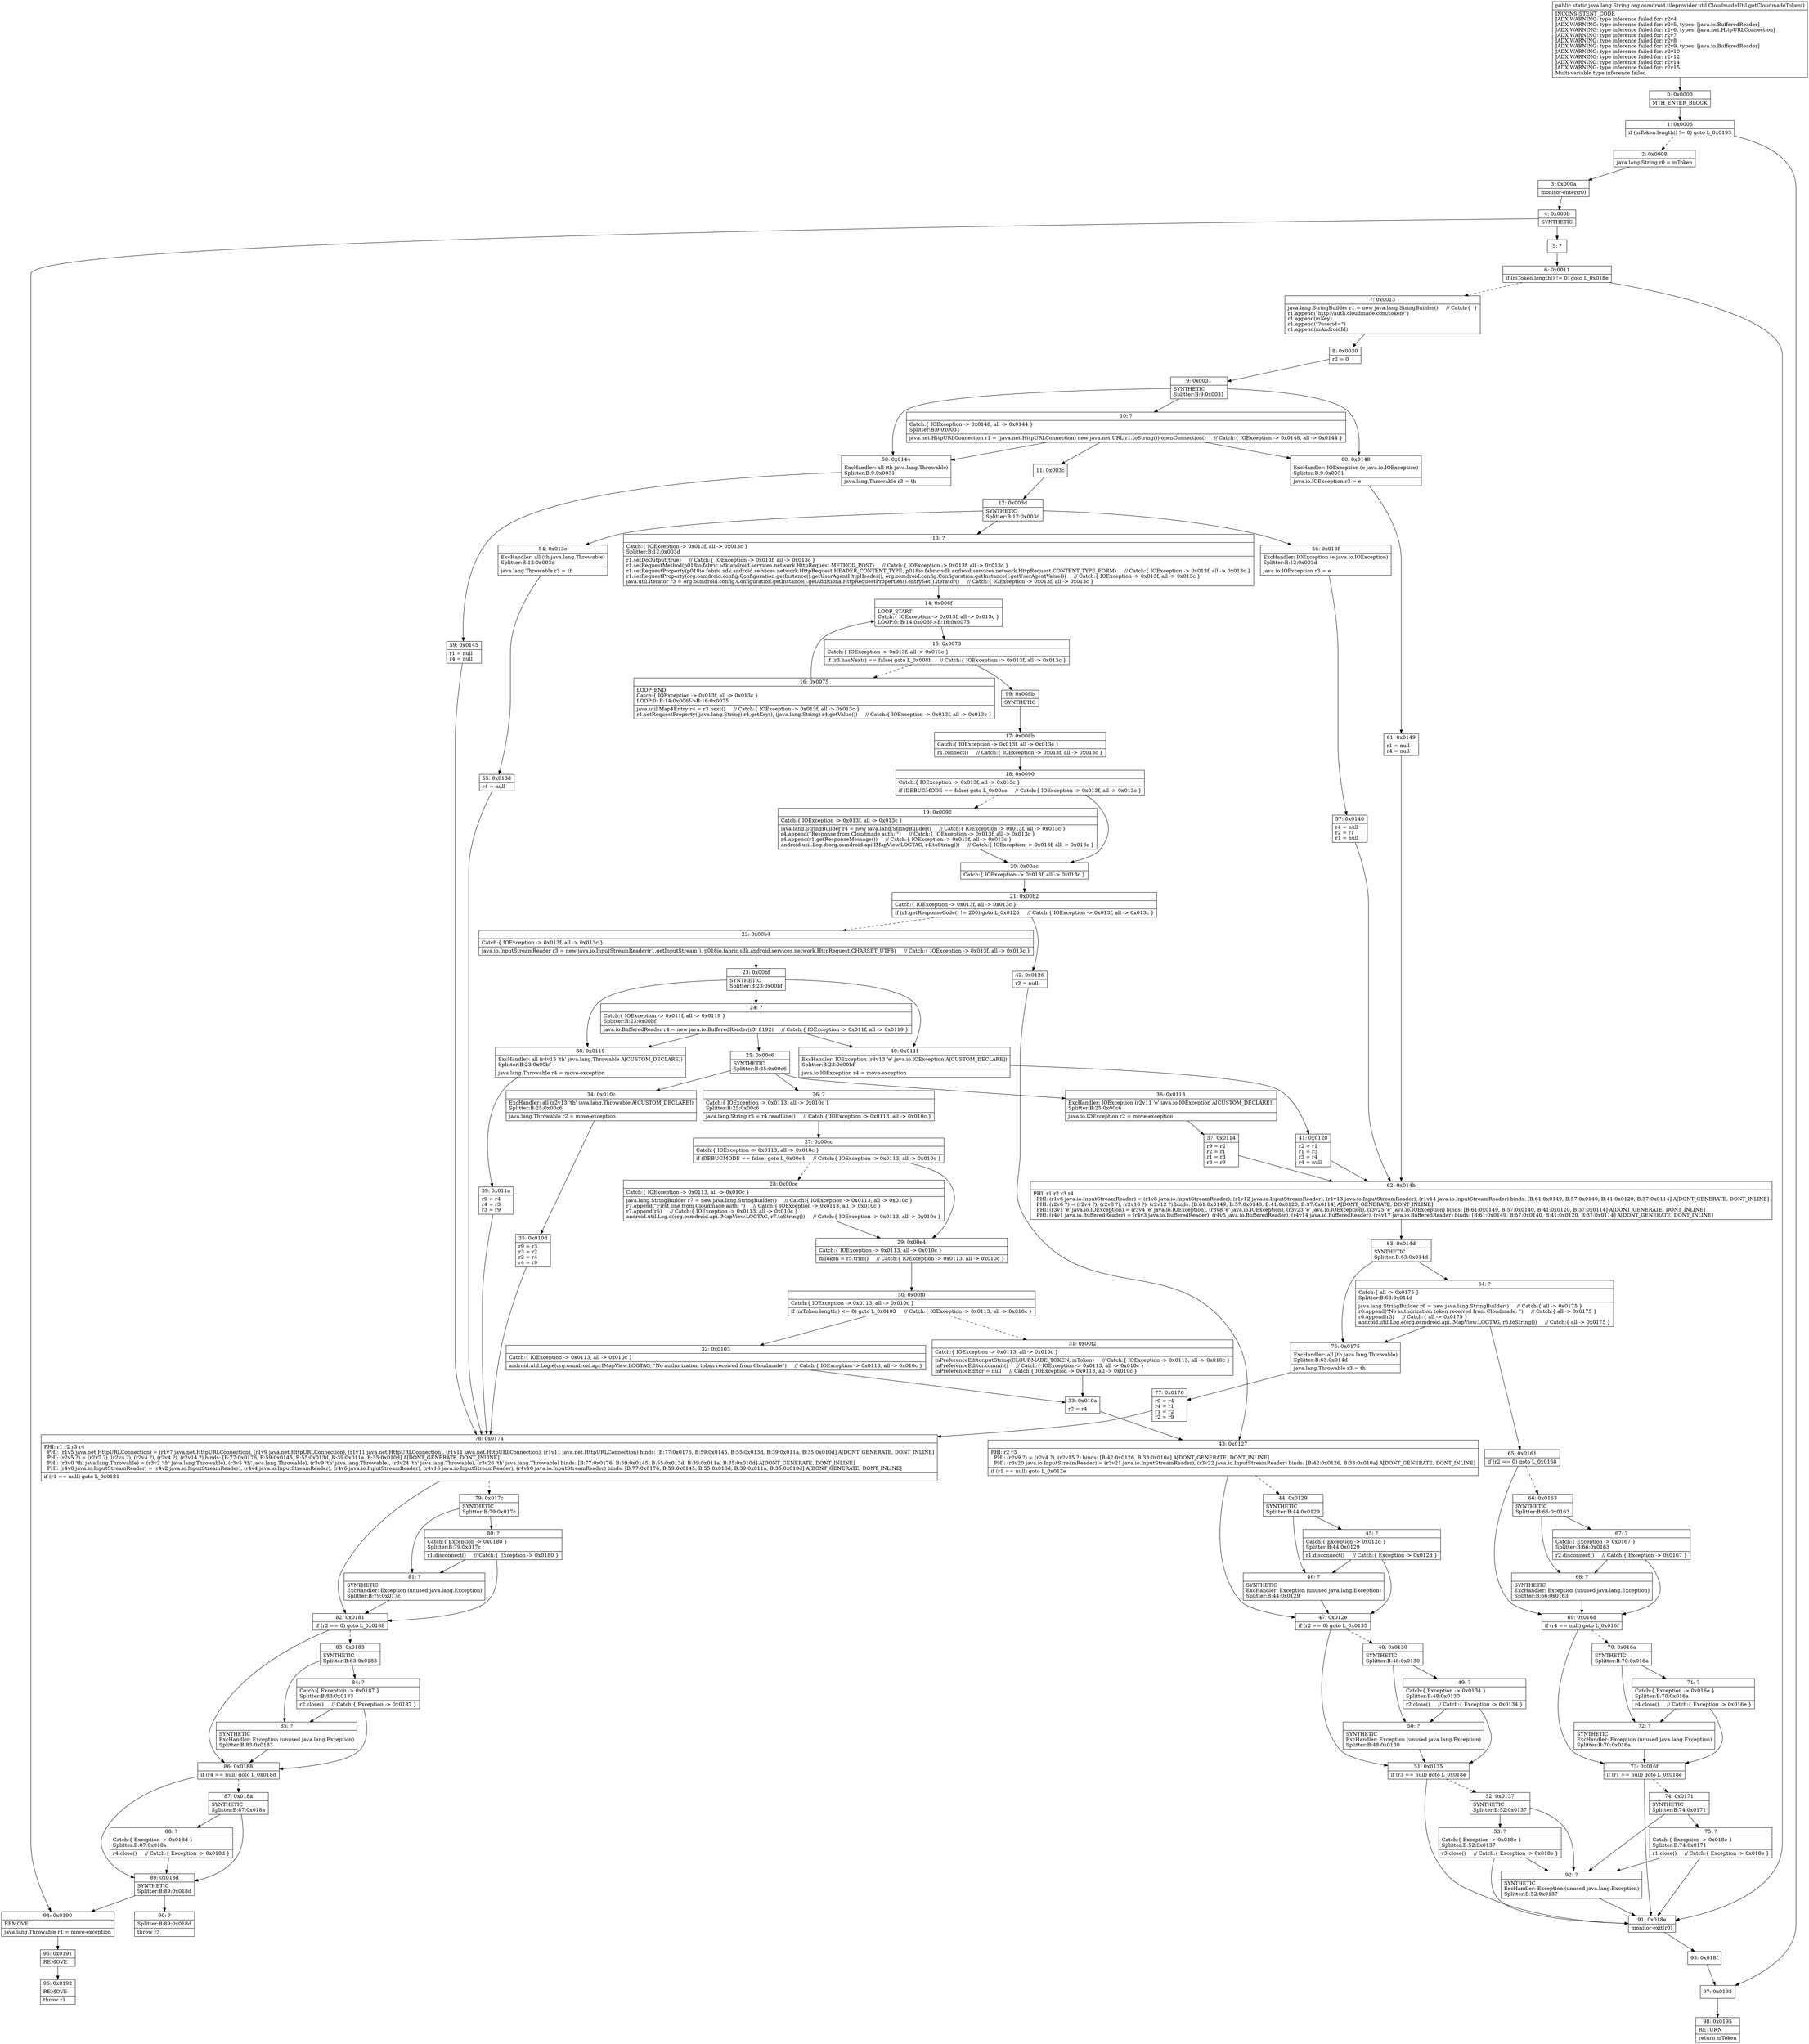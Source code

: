 digraph "CFG fororg.osmdroid.tileprovider.util.CloudmadeUtil.getCloudmadeToken()Ljava\/lang\/String;" {
Node_0 [shape=record,label="{0\:\ 0x0000|MTH_ENTER_BLOCK\l}"];
Node_1 [shape=record,label="{1\:\ 0x0006|if (mToken.length() != 0) goto L_0x0193\l}"];
Node_2 [shape=record,label="{2\:\ 0x0008|java.lang.String r0 = mToken\l}"];
Node_3 [shape=record,label="{3\:\ 0x000a|monitor\-enter(r0)\l}"];
Node_4 [shape=record,label="{4\:\ 0x000b|SYNTHETIC\l}"];
Node_5 [shape=record,label="{5\:\ ?}"];
Node_6 [shape=record,label="{6\:\ 0x0011|if (mToken.length() != 0) goto L_0x018e\l}"];
Node_7 [shape=record,label="{7\:\ 0x0013|java.lang.StringBuilder r1 = new java.lang.StringBuilder()     \/\/ Catch:\{  \}\lr1.append(\"http:\/\/auth.cloudmade.com\/token\/\")\lr1.append(mKey)\lr1.append(\"?userid=\")\lr1.append(mAndroidId)\l}"];
Node_8 [shape=record,label="{8\:\ 0x0030|r2 = 0\l}"];
Node_9 [shape=record,label="{9\:\ 0x0031|SYNTHETIC\lSplitter:B:9:0x0031\l}"];
Node_10 [shape=record,label="{10\:\ ?|Catch:\{ IOException \-\> 0x0148, all \-\> 0x0144 \}\lSplitter:B:9:0x0031\l|java.net.HttpURLConnection r1 = (java.net.HttpURLConnection) new java.net.URL(r1.toString()).openConnection()     \/\/ Catch:\{ IOException \-\> 0x0148, all \-\> 0x0144 \}\l}"];
Node_11 [shape=record,label="{11\:\ 0x003c}"];
Node_12 [shape=record,label="{12\:\ 0x003d|SYNTHETIC\lSplitter:B:12:0x003d\l}"];
Node_13 [shape=record,label="{13\:\ ?|Catch:\{ IOException \-\> 0x013f, all \-\> 0x013c \}\lSplitter:B:12:0x003d\l|r1.setDoOutput(true)     \/\/ Catch:\{ IOException \-\> 0x013f, all \-\> 0x013c \}\lr1.setRequestMethod(p018io.fabric.sdk.android.services.network.HttpRequest.METHOD_POST)     \/\/ Catch:\{ IOException \-\> 0x013f, all \-\> 0x013c \}\lr1.setRequestProperty(p018io.fabric.sdk.android.services.network.HttpRequest.HEADER_CONTENT_TYPE, p018io.fabric.sdk.android.services.network.HttpRequest.CONTENT_TYPE_FORM)     \/\/ Catch:\{ IOException \-\> 0x013f, all \-\> 0x013c \}\lr1.setRequestProperty(org.osmdroid.config.Configuration.getInstance().getUserAgentHttpHeader(), org.osmdroid.config.Configuration.getInstance().getUserAgentValue())     \/\/ Catch:\{ IOException \-\> 0x013f, all \-\> 0x013c \}\ljava.util.Iterator r3 = org.osmdroid.config.Configuration.getInstance().getAdditionalHttpRequestProperties().entrySet().iterator()     \/\/ Catch:\{ IOException \-\> 0x013f, all \-\> 0x013c \}\l}"];
Node_14 [shape=record,label="{14\:\ 0x006f|LOOP_START\lCatch:\{ IOException \-\> 0x013f, all \-\> 0x013c \}\lLOOP:0: B:14:0x006f\-\>B:16:0x0075\l}"];
Node_15 [shape=record,label="{15\:\ 0x0073|Catch:\{ IOException \-\> 0x013f, all \-\> 0x013c \}\l|if (r3.hasNext() == false) goto L_0x008b     \/\/ Catch:\{ IOException \-\> 0x013f, all \-\> 0x013c \}\l}"];
Node_16 [shape=record,label="{16\:\ 0x0075|LOOP_END\lCatch:\{ IOException \-\> 0x013f, all \-\> 0x013c \}\lLOOP:0: B:14:0x006f\-\>B:16:0x0075\l|java.util.Map$Entry r4 = r3.next()     \/\/ Catch:\{ IOException \-\> 0x013f, all \-\> 0x013c \}\lr1.setRequestProperty((java.lang.String) r4.getKey(), (java.lang.String) r4.getValue())     \/\/ Catch:\{ IOException \-\> 0x013f, all \-\> 0x013c \}\l}"];
Node_17 [shape=record,label="{17\:\ 0x008b|Catch:\{ IOException \-\> 0x013f, all \-\> 0x013c \}\l|r1.connect()     \/\/ Catch:\{ IOException \-\> 0x013f, all \-\> 0x013c \}\l}"];
Node_18 [shape=record,label="{18\:\ 0x0090|Catch:\{ IOException \-\> 0x013f, all \-\> 0x013c \}\l|if (DEBUGMODE == false) goto L_0x00ac     \/\/ Catch:\{ IOException \-\> 0x013f, all \-\> 0x013c \}\l}"];
Node_19 [shape=record,label="{19\:\ 0x0092|Catch:\{ IOException \-\> 0x013f, all \-\> 0x013c \}\l|java.lang.StringBuilder r4 = new java.lang.StringBuilder()     \/\/ Catch:\{ IOException \-\> 0x013f, all \-\> 0x013c \}\lr4.append(\"Response from Cloudmade auth: \")     \/\/ Catch:\{ IOException \-\> 0x013f, all \-\> 0x013c \}\lr4.append(r1.getResponseMessage())     \/\/ Catch:\{ IOException \-\> 0x013f, all \-\> 0x013c \}\landroid.util.Log.d(org.osmdroid.api.IMapView.LOGTAG, r4.toString())     \/\/ Catch:\{ IOException \-\> 0x013f, all \-\> 0x013c \}\l}"];
Node_20 [shape=record,label="{20\:\ 0x00ac|Catch:\{ IOException \-\> 0x013f, all \-\> 0x013c \}\l}"];
Node_21 [shape=record,label="{21\:\ 0x00b2|Catch:\{ IOException \-\> 0x013f, all \-\> 0x013c \}\l|if (r1.getResponseCode() != 200) goto L_0x0126     \/\/ Catch:\{ IOException \-\> 0x013f, all \-\> 0x013c \}\l}"];
Node_22 [shape=record,label="{22\:\ 0x00b4|Catch:\{ IOException \-\> 0x013f, all \-\> 0x013c \}\l|java.io.InputStreamReader r3 = new java.io.InputStreamReader(r1.getInputStream(), p018io.fabric.sdk.android.services.network.HttpRequest.CHARSET_UTF8)     \/\/ Catch:\{ IOException \-\> 0x013f, all \-\> 0x013c \}\l}"];
Node_23 [shape=record,label="{23\:\ 0x00bf|SYNTHETIC\lSplitter:B:23:0x00bf\l}"];
Node_24 [shape=record,label="{24\:\ ?|Catch:\{ IOException \-\> 0x011f, all \-\> 0x0119 \}\lSplitter:B:23:0x00bf\l|java.io.BufferedReader r4 = new java.io.BufferedReader(r3, 8192)     \/\/ Catch:\{ IOException \-\> 0x011f, all \-\> 0x0119 \}\l}"];
Node_25 [shape=record,label="{25\:\ 0x00c6|SYNTHETIC\lSplitter:B:25:0x00c6\l}"];
Node_26 [shape=record,label="{26\:\ ?|Catch:\{ IOException \-\> 0x0113, all \-\> 0x010c \}\lSplitter:B:25:0x00c6\l|java.lang.String r5 = r4.readLine()     \/\/ Catch:\{ IOException \-\> 0x0113, all \-\> 0x010c \}\l}"];
Node_27 [shape=record,label="{27\:\ 0x00cc|Catch:\{ IOException \-\> 0x0113, all \-\> 0x010c \}\l|if (DEBUGMODE == false) goto L_0x00e4     \/\/ Catch:\{ IOException \-\> 0x0113, all \-\> 0x010c \}\l}"];
Node_28 [shape=record,label="{28\:\ 0x00ce|Catch:\{ IOException \-\> 0x0113, all \-\> 0x010c \}\l|java.lang.StringBuilder r7 = new java.lang.StringBuilder()     \/\/ Catch:\{ IOException \-\> 0x0113, all \-\> 0x010c \}\lr7.append(\"First line from Cloudmade auth: \")     \/\/ Catch:\{ IOException \-\> 0x0113, all \-\> 0x010c \}\lr7.append(r5)     \/\/ Catch:\{ IOException \-\> 0x0113, all \-\> 0x010c \}\landroid.util.Log.d(org.osmdroid.api.IMapView.LOGTAG, r7.toString())     \/\/ Catch:\{ IOException \-\> 0x0113, all \-\> 0x010c \}\l}"];
Node_29 [shape=record,label="{29\:\ 0x00e4|Catch:\{ IOException \-\> 0x0113, all \-\> 0x010c \}\l|mToken = r5.trim()     \/\/ Catch:\{ IOException \-\> 0x0113, all \-\> 0x010c \}\l}"];
Node_30 [shape=record,label="{30\:\ 0x00f0|Catch:\{ IOException \-\> 0x0113, all \-\> 0x010c \}\l|if (mToken.length() \<= 0) goto L_0x0103     \/\/ Catch:\{ IOException \-\> 0x0113, all \-\> 0x010c \}\l}"];
Node_31 [shape=record,label="{31\:\ 0x00f2|Catch:\{ IOException \-\> 0x0113, all \-\> 0x010c \}\l|mPreferenceEditor.putString(CLOUDMADE_TOKEN, mToken)     \/\/ Catch:\{ IOException \-\> 0x0113, all \-\> 0x010c \}\lmPreferenceEditor.commit()     \/\/ Catch:\{ IOException \-\> 0x0113, all \-\> 0x010c \}\lmPreferenceEditor = null     \/\/ Catch:\{ IOException \-\> 0x0113, all \-\> 0x010c \}\l}"];
Node_32 [shape=record,label="{32\:\ 0x0103|Catch:\{ IOException \-\> 0x0113, all \-\> 0x010c \}\l|android.util.Log.e(org.osmdroid.api.IMapView.LOGTAG, \"No authorization token received from Cloudmade\")     \/\/ Catch:\{ IOException \-\> 0x0113, all \-\> 0x010c \}\l}"];
Node_33 [shape=record,label="{33\:\ 0x010a|r2 = r4\l}"];
Node_34 [shape=record,label="{34\:\ 0x010c|ExcHandler: all (r2v13 'th' java.lang.Throwable A[CUSTOM_DECLARE])\lSplitter:B:25:0x00c6\l|java.lang.Throwable r2 = move\-exception\l}"];
Node_35 [shape=record,label="{35\:\ 0x010d|r9 = r3\lr3 = r2\lr2 = r4\lr4 = r9\l}"];
Node_36 [shape=record,label="{36\:\ 0x0113|ExcHandler: IOException (r2v11 'e' java.io.IOException A[CUSTOM_DECLARE])\lSplitter:B:25:0x00c6\l|java.io.IOException r2 = move\-exception\l}"];
Node_37 [shape=record,label="{37\:\ 0x0114|r9 = r2\lr2 = r1\lr1 = r3\lr3 = r9\l}"];
Node_38 [shape=record,label="{38\:\ 0x0119|ExcHandler: all (r4v15 'th' java.lang.Throwable A[CUSTOM_DECLARE])\lSplitter:B:23:0x00bf\l|java.lang.Throwable r4 = move\-exception\l}"];
Node_39 [shape=record,label="{39\:\ 0x011a|r9 = r4\lr4 = r3\lr3 = r9\l}"];
Node_40 [shape=record,label="{40\:\ 0x011f|ExcHandler: IOException (r4v13 'e' java.io.IOException A[CUSTOM_DECLARE])\lSplitter:B:23:0x00bf\l|java.io.IOException r4 = move\-exception\l}"];
Node_41 [shape=record,label="{41\:\ 0x0120|r2 = r1\lr1 = r3\lr3 = r4\lr4 = null\l}"];
Node_42 [shape=record,label="{42\:\ 0x0126|r3 = null\l}"];
Node_43 [shape=record,label="{43\:\ 0x0127|PHI: r2 r3 \l  PHI: (r2v9 ?) = (r2v4 ?), (r2v15 ?) binds: [B:42:0x0126, B:33:0x010a] A[DONT_GENERATE, DONT_INLINE]\l  PHI: (r3v20 java.io.InputStreamReader) = (r3v21 java.io.InputStreamReader), (r3v22 java.io.InputStreamReader) binds: [B:42:0x0126, B:33:0x010a] A[DONT_GENERATE, DONT_INLINE]\l|if (r1 == null) goto L_0x012e\l}"];
Node_44 [shape=record,label="{44\:\ 0x0129|SYNTHETIC\lSplitter:B:44:0x0129\l}"];
Node_45 [shape=record,label="{45\:\ ?|Catch:\{ Exception \-\> 0x012d \}\lSplitter:B:44:0x0129\l|r1.disconnect()     \/\/ Catch:\{ Exception \-\> 0x012d \}\l}"];
Node_46 [shape=record,label="{46\:\ ?|SYNTHETIC\lExcHandler: Exception (unused java.lang.Exception)\lSplitter:B:44:0x0129\l}"];
Node_47 [shape=record,label="{47\:\ 0x012e|if (r2 == 0) goto L_0x0135\l}"];
Node_48 [shape=record,label="{48\:\ 0x0130|SYNTHETIC\lSplitter:B:48:0x0130\l}"];
Node_49 [shape=record,label="{49\:\ ?|Catch:\{ Exception \-\> 0x0134 \}\lSplitter:B:48:0x0130\l|r2.close()     \/\/ Catch:\{ Exception \-\> 0x0134 \}\l}"];
Node_50 [shape=record,label="{50\:\ ?|SYNTHETIC\lExcHandler: Exception (unused java.lang.Exception)\lSplitter:B:48:0x0130\l}"];
Node_51 [shape=record,label="{51\:\ 0x0135|if (r3 == null) goto L_0x018e\l}"];
Node_52 [shape=record,label="{52\:\ 0x0137|SYNTHETIC\lSplitter:B:52:0x0137\l}"];
Node_53 [shape=record,label="{53\:\ ?|Catch:\{ Exception \-\> 0x018e \}\lSplitter:B:52:0x0137\l|r3.close()     \/\/ Catch:\{ Exception \-\> 0x018e \}\l}"];
Node_54 [shape=record,label="{54\:\ 0x013c|ExcHandler: all (th java.lang.Throwable)\lSplitter:B:12:0x003d\l|java.lang.Throwable r3 = th\l}"];
Node_55 [shape=record,label="{55\:\ 0x013d|r4 = null\l}"];
Node_56 [shape=record,label="{56\:\ 0x013f|ExcHandler: IOException (e java.io.IOException)\lSplitter:B:12:0x003d\l|java.io.IOException r3 = e\l}"];
Node_57 [shape=record,label="{57\:\ 0x0140|r4 = null\lr2 = r1\lr1 = null\l}"];
Node_58 [shape=record,label="{58\:\ 0x0144|ExcHandler: all (th java.lang.Throwable)\lSplitter:B:9:0x0031\l|java.lang.Throwable r3 = th\l}"];
Node_59 [shape=record,label="{59\:\ 0x0145|r1 = null\lr4 = null\l}"];
Node_60 [shape=record,label="{60\:\ 0x0148|ExcHandler: IOException (e java.io.IOException)\lSplitter:B:9:0x0031\l|java.io.IOException r3 = e\l}"];
Node_61 [shape=record,label="{61\:\ 0x0149|r1 = null\lr4 = null\l}"];
Node_62 [shape=record,label="{62\:\ 0x014b|PHI: r1 r2 r3 r4 \l  PHI: (r1v6 java.io.InputStreamReader) = (r1v8 java.io.InputStreamReader), (r1v12 java.io.InputStreamReader), (r1v13 java.io.InputStreamReader), (r1v14 java.io.InputStreamReader) binds: [B:61:0x0149, B:57:0x0140, B:41:0x0120, B:37:0x0114] A[DONT_GENERATE, DONT_INLINE]\l  PHI: (r2v6 ?) = (r2v4 ?), (r2v8 ?), (r2v10 ?), (r2v12 ?) binds: [B:61:0x0149, B:57:0x0140, B:41:0x0120, B:37:0x0114] A[DONT_GENERATE, DONT_INLINE]\l  PHI: (r3v1 'e' java.io.IOException) = (r3v4 'e' java.io.IOException), (r3v8 'e' java.io.IOException), (r3v23 'e' java.io.IOException), (r3v25 'e' java.io.IOException) binds: [B:61:0x0149, B:57:0x0140, B:41:0x0120, B:37:0x0114] A[DONT_GENERATE, DONT_INLINE]\l  PHI: (r4v1 java.io.BufferedReader) = (r4v3 java.io.BufferedReader), (r4v5 java.io.BufferedReader), (r4v14 java.io.BufferedReader), (r4v17 java.io.BufferedReader) binds: [B:61:0x0149, B:57:0x0140, B:41:0x0120, B:37:0x0114] A[DONT_GENERATE, DONT_INLINE]\l}"];
Node_63 [shape=record,label="{63\:\ 0x014d|SYNTHETIC\lSplitter:B:63:0x014d\l}"];
Node_64 [shape=record,label="{64\:\ ?|Catch:\{ all \-\> 0x0175 \}\lSplitter:B:63:0x014d\l|java.lang.StringBuilder r6 = new java.lang.StringBuilder()     \/\/ Catch:\{ all \-\> 0x0175 \}\lr6.append(\"No authorization token received from Cloudmade: \")     \/\/ Catch:\{ all \-\> 0x0175 \}\lr6.append(r3)     \/\/ Catch:\{ all \-\> 0x0175 \}\landroid.util.Log.e(org.osmdroid.api.IMapView.LOGTAG, r6.toString())     \/\/ Catch:\{ all \-\> 0x0175 \}\l}"];
Node_65 [shape=record,label="{65\:\ 0x0161|if (r2 == 0) goto L_0x0168\l}"];
Node_66 [shape=record,label="{66\:\ 0x0163|SYNTHETIC\lSplitter:B:66:0x0163\l}"];
Node_67 [shape=record,label="{67\:\ ?|Catch:\{ Exception \-\> 0x0167 \}\lSplitter:B:66:0x0163\l|r2.disconnect()     \/\/ Catch:\{ Exception \-\> 0x0167 \}\l}"];
Node_68 [shape=record,label="{68\:\ ?|SYNTHETIC\lExcHandler: Exception (unused java.lang.Exception)\lSplitter:B:66:0x0163\l}"];
Node_69 [shape=record,label="{69\:\ 0x0168|if (r4 == null) goto L_0x016f\l}"];
Node_70 [shape=record,label="{70\:\ 0x016a|SYNTHETIC\lSplitter:B:70:0x016a\l}"];
Node_71 [shape=record,label="{71\:\ ?|Catch:\{ Exception \-\> 0x016e \}\lSplitter:B:70:0x016a\l|r4.close()     \/\/ Catch:\{ Exception \-\> 0x016e \}\l}"];
Node_72 [shape=record,label="{72\:\ ?|SYNTHETIC\lExcHandler: Exception (unused java.lang.Exception)\lSplitter:B:70:0x016a\l}"];
Node_73 [shape=record,label="{73\:\ 0x016f|if (r1 == null) goto L_0x018e\l}"];
Node_74 [shape=record,label="{74\:\ 0x0171|SYNTHETIC\lSplitter:B:74:0x0171\l}"];
Node_75 [shape=record,label="{75\:\ ?|Catch:\{ Exception \-\> 0x018e \}\lSplitter:B:74:0x0171\l|r1.close()     \/\/ Catch:\{ Exception \-\> 0x018e \}\l}"];
Node_76 [shape=record,label="{76\:\ 0x0175|ExcHandler: all (th java.lang.Throwable)\lSplitter:B:63:0x014d\l|java.lang.Throwable r3 = th\l}"];
Node_77 [shape=record,label="{77\:\ 0x0176|r9 = r4\lr4 = r1\lr1 = r2\lr2 = r9\l}"];
Node_78 [shape=record,label="{78\:\ 0x017a|PHI: r1 r2 r3 r4 \l  PHI: (r1v5 java.net.HttpURLConnection) = (r1v7 java.net.HttpURLConnection), (r1v9 java.net.HttpURLConnection), (r1v11 java.net.HttpURLConnection), (r1v11 java.net.HttpURLConnection), (r1v11 java.net.HttpURLConnection) binds: [B:77:0x0176, B:59:0x0145, B:55:0x013d, B:39:0x011a, B:35:0x010d] A[DONT_GENERATE, DONT_INLINE]\l  PHI: (r2v5 ?) = (r2v7 ?), (r2v4 ?), (r2v4 ?), (r2v4 ?), (r2v14 ?) binds: [B:77:0x0176, B:59:0x0145, B:55:0x013d, B:39:0x011a, B:35:0x010d] A[DONT_GENERATE, DONT_INLINE]\l  PHI: (r3v0 'th' java.lang.Throwable) = (r3v2 'th' java.lang.Throwable), (r3v5 'th' java.lang.Throwable), (r3v9 'th' java.lang.Throwable), (r3v24 'th' java.lang.Throwable), (r3v26 'th' java.lang.Throwable) binds: [B:77:0x0176, B:59:0x0145, B:55:0x013d, B:39:0x011a, B:35:0x010d] A[DONT_GENERATE, DONT_INLINE]\l  PHI: (r4v0 java.io.InputStreamReader) = (r4v2 java.io.InputStreamReader), (r4v4 java.io.InputStreamReader), (r4v6 java.io.InputStreamReader), (r4v16 java.io.InputStreamReader), (r4v18 java.io.InputStreamReader) binds: [B:77:0x0176, B:59:0x0145, B:55:0x013d, B:39:0x011a, B:35:0x010d] A[DONT_GENERATE, DONT_INLINE]\l|if (r1 == null) goto L_0x0181\l}"];
Node_79 [shape=record,label="{79\:\ 0x017c|SYNTHETIC\lSplitter:B:79:0x017c\l}"];
Node_80 [shape=record,label="{80\:\ ?|Catch:\{ Exception \-\> 0x0180 \}\lSplitter:B:79:0x017c\l|r1.disconnect()     \/\/ Catch:\{ Exception \-\> 0x0180 \}\l}"];
Node_81 [shape=record,label="{81\:\ ?|SYNTHETIC\lExcHandler: Exception (unused java.lang.Exception)\lSplitter:B:79:0x017c\l}"];
Node_82 [shape=record,label="{82\:\ 0x0181|if (r2 == 0) goto L_0x0188\l}"];
Node_83 [shape=record,label="{83\:\ 0x0183|SYNTHETIC\lSplitter:B:83:0x0183\l}"];
Node_84 [shape=record,label="{84\:\ ?|Catch:\{ Exception \-\> 0x0187 \}\lSplitter:B:83:0x0183\l|r2.close()     \/\/ Catch:\{ Exception \-\> 0x0187 \}\l}"];
Node_85 [shape=record,label="{85\:\ ?|SYNTHETIC\lExcHandler: Exception (unused java.lang.Exception)\lSplitter:B:83:0x0183\l}"];
Node_86 [shape=record,label="{86\:\ 0x0188|if (r4 == null) goto L_0x018d\l}"];
Node_87 [shape=record,label="{87\:\ 0x018a|SYNTHETIC\lSplitter:B:87:0x018a\l}"];
Node_88 [shape=record,label="{88\:\ ?|Catch:\{ Exception \-\> 0x018d \}\lSplitter:B:87:0x018a\l|r4.close()     \/\/ Catch:\{ Exception \-\> 0x018d \}\l}"];
Node_89 [shape=record,label="{89\:\ 0x018d|SYNTHETIC\lSplitter:B:89:0x018d\l}"];
Node_90 [shape=record,label="{90\:\ ?|Splitter:B:89:0x018d\l|throw r3\l}"];
Node_91 [shape=record,label="{91\:\ 0x018e|monitor\-exit(r0)\l}"];
Node_92 [shape=record,label="{92\:\ ?|SYNTHETIC\lExcHandler: Exception (unused java.lang.Exception)\lSplitter:B:52:0x0137\l}"];
Node_93 [shape=record,label="{93\:\ 0x018f}"];
Node_94 [shape=record,label="{94\:\ 0x0190|REMOVE\l|java.lang.Throwable r1 = move\-exception\l}"];
Node_95 [shape=record,label="{95\:\ 0x0191|REMOVE\l}"];
Node_96 [shape=record,label="{96\:\ 0x0192|REMOVE\l|throw r1\l}"];
Node_97 [shape=record,label="{97\:\ 0x0193}"];
Node_98 [shape=record,label="{98\:\ 0x0195|RETURN\l|return mToken\l}"];
Node_99 [shape=record,label="{99\:\ 0x008b|SYNTHETIC\l}"];
MethodNode[shape=record,label="{public static java.lang.String org.osmdroid.tileprovider.util.CloudmadeUtil.getCloudmadeToken()  | INCONSISTENT_CODE\lJADX WARNING: type inference failed for: r2v4\lJADX WARNING: type inference failed for: r2v5, types: [java.io.BufferedReader]\lJADX WARNING: type inference failed for: r2v6, types: [java.net.HttpURLConnection]\lJADX WARNING: type inference failed for: r2v7\lJADX WARNING: type inference failed for: r2v8\lJADX WARNING: type inference failed for: r2v9, types: [java.io.BufferedReader]\lJADX WARNING: type inference failed for: r2v10\lJADX WARNING: type inference failed for: r2v12\lJADX WARNING: type inference failed for: r2v14\lJADX WARNING: type inference failed for: r2v15\lMulti\-variable type inference failed\l}"];
MethodNode -> Node_0;
Node_0 -> Node_1;
Node_1 -> Node_2[style=dashed];
Node_1 -> Node_97;
Node_2 -> Node_3;
Node_3 -> Node_4;
Node_4 -> Node_5;
Node_4 -> Node_94;
Node_5 -> Node_6;
Node_6 -> Node_7[style=dashed];
Node_6 -> Node_91;
Node_7 -> Node_8;
Node_8 -> Node_9;
Node_9 -> Node_10;
Node_9 -> Node_60;
Node_9 -> Node_58;
Node_10 -> Node_11;
Node_10 -> Node_60;
Node_10 -> Node_58;
Node_11 -> Node_12;
Node_12 -> Node_13;
Node_12 -> Node_56;
Node_12 -> Node_54;
Node_13 -> Node_14;
Node_14 -> Node_15;
Node_15 -> Node_16[style=dashed];
Node_15 -> Node_99;
Node_16 -> Node_14;
Node_17 -> Node_18;
Node_18 -> Node_19[style=dashed];
Node_18 -> Node_20;
Node_19 -> Node_20;
Node_20 -> Node_21;
Node_21 -> Node_22[style=dashed];
Node_21 -> Node_42;
Node_22 -> Node_23;
Node_23 -> Node_24;
Node_23 -> Node_40;
Node_23 -> Node_38;
Node_24 -> Node_25;
Node_24 -> Node_40;
Node_24 -> Node_38;
Node_25 -> Node_26;
Node_25 -> Node_36;
Node_25 -> Node_34;
Node_26 -> Node_27;
Node_27 -> Node_28[style=dashed];
Node_27 -> Node_29;
Node_28 -> Node_29;
Node_29 -> Node_30;
Node_30 -> Node_31[style=dashed];
Node_30 -> Node_32;
Node_31 -> Node_33;
Node_32 -> Node_33;
Node_33 -> Node_43;
Node_34 -> Node_35;
Node_35 -> Node_78;
Node_36 -> Node_37;
Node_37 -> Node_62;
Node_38 -> Node_39;
Node_39 -> Node_78;
Node_40 -> Node_41;
Node_41 -> Node_62;
Node_42 -> Node_43;
Node_43 -> Node_44[style=dashed];
Node_43 -> Node_47;
Node_44 -> Node_45;
Node_44 -> Node_46;
Node_45 -> Node_46;
Node_45 -> Node_47;
Node_46 -> Node_47;
Node_47 -> Node_48[style=dashed];
Node_47 -> Node_51;
Node_48 -> Node_49;
Node_48 -> Node_50;
Node_49 -> Node_50;
Node_49 -> Node_51;
Node_50 -> Node_51;
Node_51 -> Node_52[style=dashed];
Node_51 -> Node_91;
Node_52 -> Node_53;
Node_52 -> Node_92;
Node_53 -> Node_92;
Node_53 -> Node_91;
Node_54 -> Node_55;
Node_55 -> Node_78;
Node_56 -> Node_57;
Node_57 -> Node_62;
Node_58 -> Node_59;
Node_59 -> Node_78;
Node_60 -> Node_61;
Node_61 -> Node_62;
Node_62 -> Node_63;
Node_63 -> Node_64;
Node_63 -> Node_76;
Node_64 -> Node_65;
Node_64 -> Node_76;
Node_65 -> Node_66[style=dashed];
Node_65 -> Node_69;
Node_66 -> Node_67;
Node_66 -> Node_68;
Node_67 -> Node_68;
Node_67 -> Node_69;
Node_68 -> Node_69;
Node_69 -> Node_70[style=dashed];
Node_69 -> Node_73;
Node_70 -> Node_71;
Node_70 -> Node_72;
Node_71 -> Node_72;
Node_71 -> Node_73;
Node_72 -> Node_73;
Node_73 -> Node_74[style=dashed];
Node_73 -> Node_91;
Node_74 -> Node_75;
Node_74 -> Node_92;
Node_75 -> Node_92;
Node_75 -> Node_91;
Node_76 -> Node_77;
Node_77 -> Node_78;
Node_78 -> Node_79[style=dashed];
Node_78 -> Node_82;
Node_79 -> Node_80;
Node_79 -> Node_81;
Node_80 -> Node_81;
Node_80 -> Node_82;
Node_81 -> Node_82;
Node_82 -> Node_83[style=dashed];
Node_82 -> Node_86;
Node_83 -> Node_84;
Node_83 -> Node_85;
Node_84 -> Node_85;
Node_84 -> Node_86;
Node_85 -> Node_86;
Node_86 -> Node_87[style=dashed];
Node_86 -> Node_89;
Node_87 -> Node_88;
Node_87 -> Node_89;
Node_88 -> Node_89;
Node_89 -> Node_90;
Node_89 -> Node_94;
Node_91 -> Node_93;
Node_92 -> Node_91;
Node_93 -> Node_97;
Node_94 -> Node_95;
Node_95 -> Node_96;
Node_97 -> Node_98;
Node_99 -> Node_17;
}

